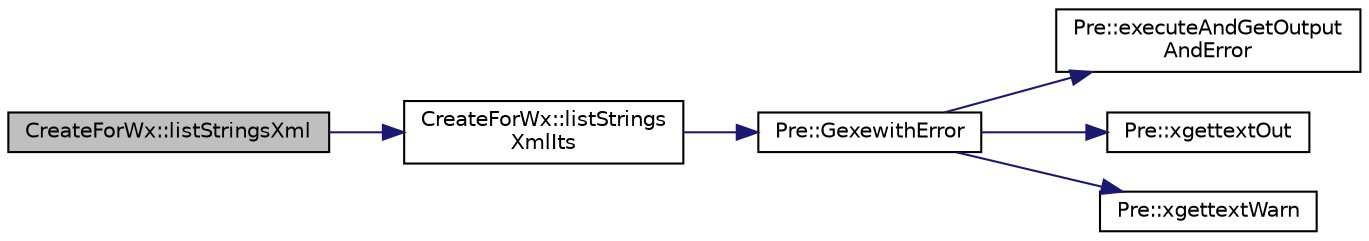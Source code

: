 digraph "CreateForWx::listStringsXml"
{
  edge [fontname="Helvetica",fontsize="10",labelfontname="Helvetica",labelfontsize="10"];
  node [fontname="Helvetica",fontsize="10",shape=record];
  rankdir="LR";
  Node74 [label="CreateForWx::listStringsXml",height=0.2,width=0.4,color="black", fillcolor="grey75", style="filled", fontcolor="black"];
  Node74 -> Node75 [color="midnightblue",fontsize="10",style="solid",fontname="Helvetica"];
  Node75 [label="CreateForWx::listStrings\lXmlIts",height=0.2,width=0.4,color="black", fillcolor="white", style="filled",URL="$class_create_for_wx.html#a6908a1b974acb17e8dda80a062e9363a",tooltip="List the strings into _shortfile with &#39;xgettext&#39;. "];
  Node75 -> Node76 [color="midnightblue",fontsize="10",style="solid",fontname="Helvetica"];
  Node76 [label="Pre::GexewithError",height=0.2,width=0.4,color="black", fillcolor="white", style="filled",URL="$class_pre.html#a51af576d8b56ed77c362814160d5704a",tooltip="Execute &#39;xgettext&#39; for &#39;listing()&#39; or &#39;extract()&#39;. "];
  Node76 -> Node77 [color="midnightblue",fontsize="10",style="solid",fontname="Helvetica"];
  Node77 [label="Pre::executeAndGetOutput\lAndError",height=0.2,width=0.4,color="black", fillcolor="white", style="filled",URL="$class_pre.html#a8ecc4928641aebbd2da6e9221c32aded",tooltip="Launch a command line. "];
  Node76 -> Node78 [color="midnightblue",fontsize="10",style="solid",fontname="Helvetica"];
  Node78 [label="Pre::xgettextOut",height=0.2,width=0.4,color="black", fillcolor="white", style="filled",URL="$class_pre.html#adccccf940ffaa486db792769f604b081",tooltip="From a text, extract the different strings to be translated. "];
  Node76 -> Node79 [color="midnightblue",fontsize="10",style="solid",fontname="Helvetica"];
  Node79 [label="Pre::xgettextWarn",height=0.2,width=0.4,color="black", fillcolor="white", style="filled",URL="$class_pre.html#a0806999c9d1d04fb3e605dcbc99e21ca",tooltip="Retrieves error or warning messages when executing &#39;xgettext&#39;. "];
}
